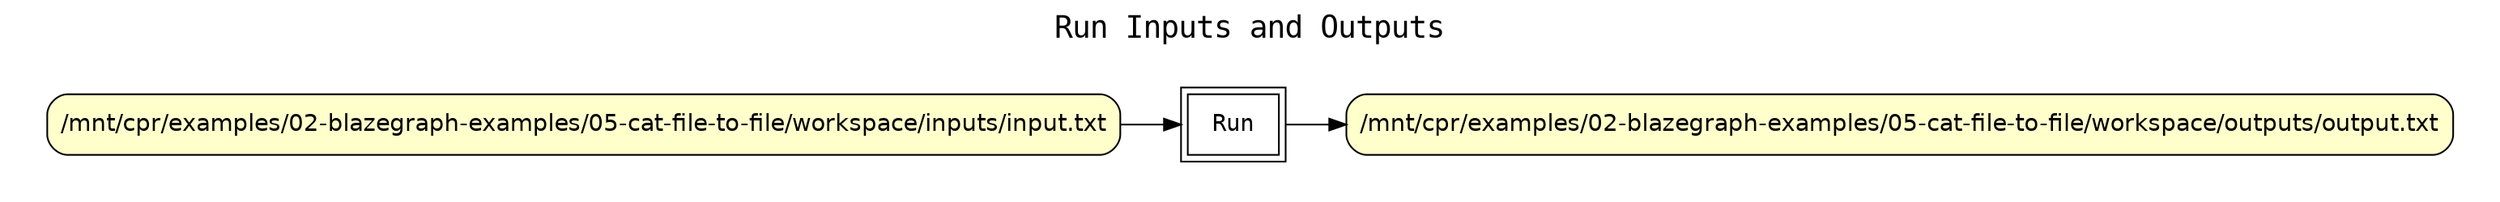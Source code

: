 
digraph cpr_run {
rankdir=LR
fontname=Courier; fontsize=18; labelloc=t
label="Run Inputs and Outputs"

node[shape=box style="filled" fillcolor="#FFFFFF" peripheries=2 fontname=Courier]
Run

subgraph cluster_input_files { label=""; color=white; penwidth=0
subgraph cluster_input_files_inner { label=""; color=white
node[shape=box style="rounded,filled" fillcolor="#FFFFCC" peripheries=1 fontname=Helvetica]

"/mnt/cpr/examples/02-blazegraph-examples/05-cat-file-to-file/workspace/inputs/input.txt" [label="/mnt/cpr/examples/02-blazegraph-examples/05-cat-file-to-file/workspace/inputs/input.txt"]

}}


"/mnt/cpr/examples/02-blazegraph-examples/05-cat-file-to-file/workspace/inputs/input.txt" -> "Run"


subgraph cluster_output_files { label=""; color=white; penwidth=0
subgraph cluster_output_files_inner { label=""; color=white
node[shape=box style="rounded,filled" fillcolor="#FFFFCC" peripheries=1 fontname=Helvetica]

"/mnt/cpr/examples/02-blazegraph-examples/05-cat-file-to-file/workspace/outputs/output.txt" [label="/mnt/cpr/examples/02-blazegraph-examples/05-cat-file-to-file/workspace/outputs/output.txt"]

}}


"Run" -> "/mnt/cpr/examples/02-blazegraph-examples/05-cat-file-to-file/workspace/outputs/output.txt"


}
